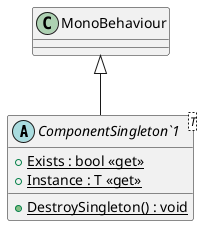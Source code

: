 @startuml
abstract class "ComponentSingleton`1"<T> {
    + {static} Exists : bool <<get>>
    + {static} Instance : T <<get>>
    + {static} DestroySingleton() : void
}
MonoBehaviour <|-- "ComponentSingleton`1"
@enduml

